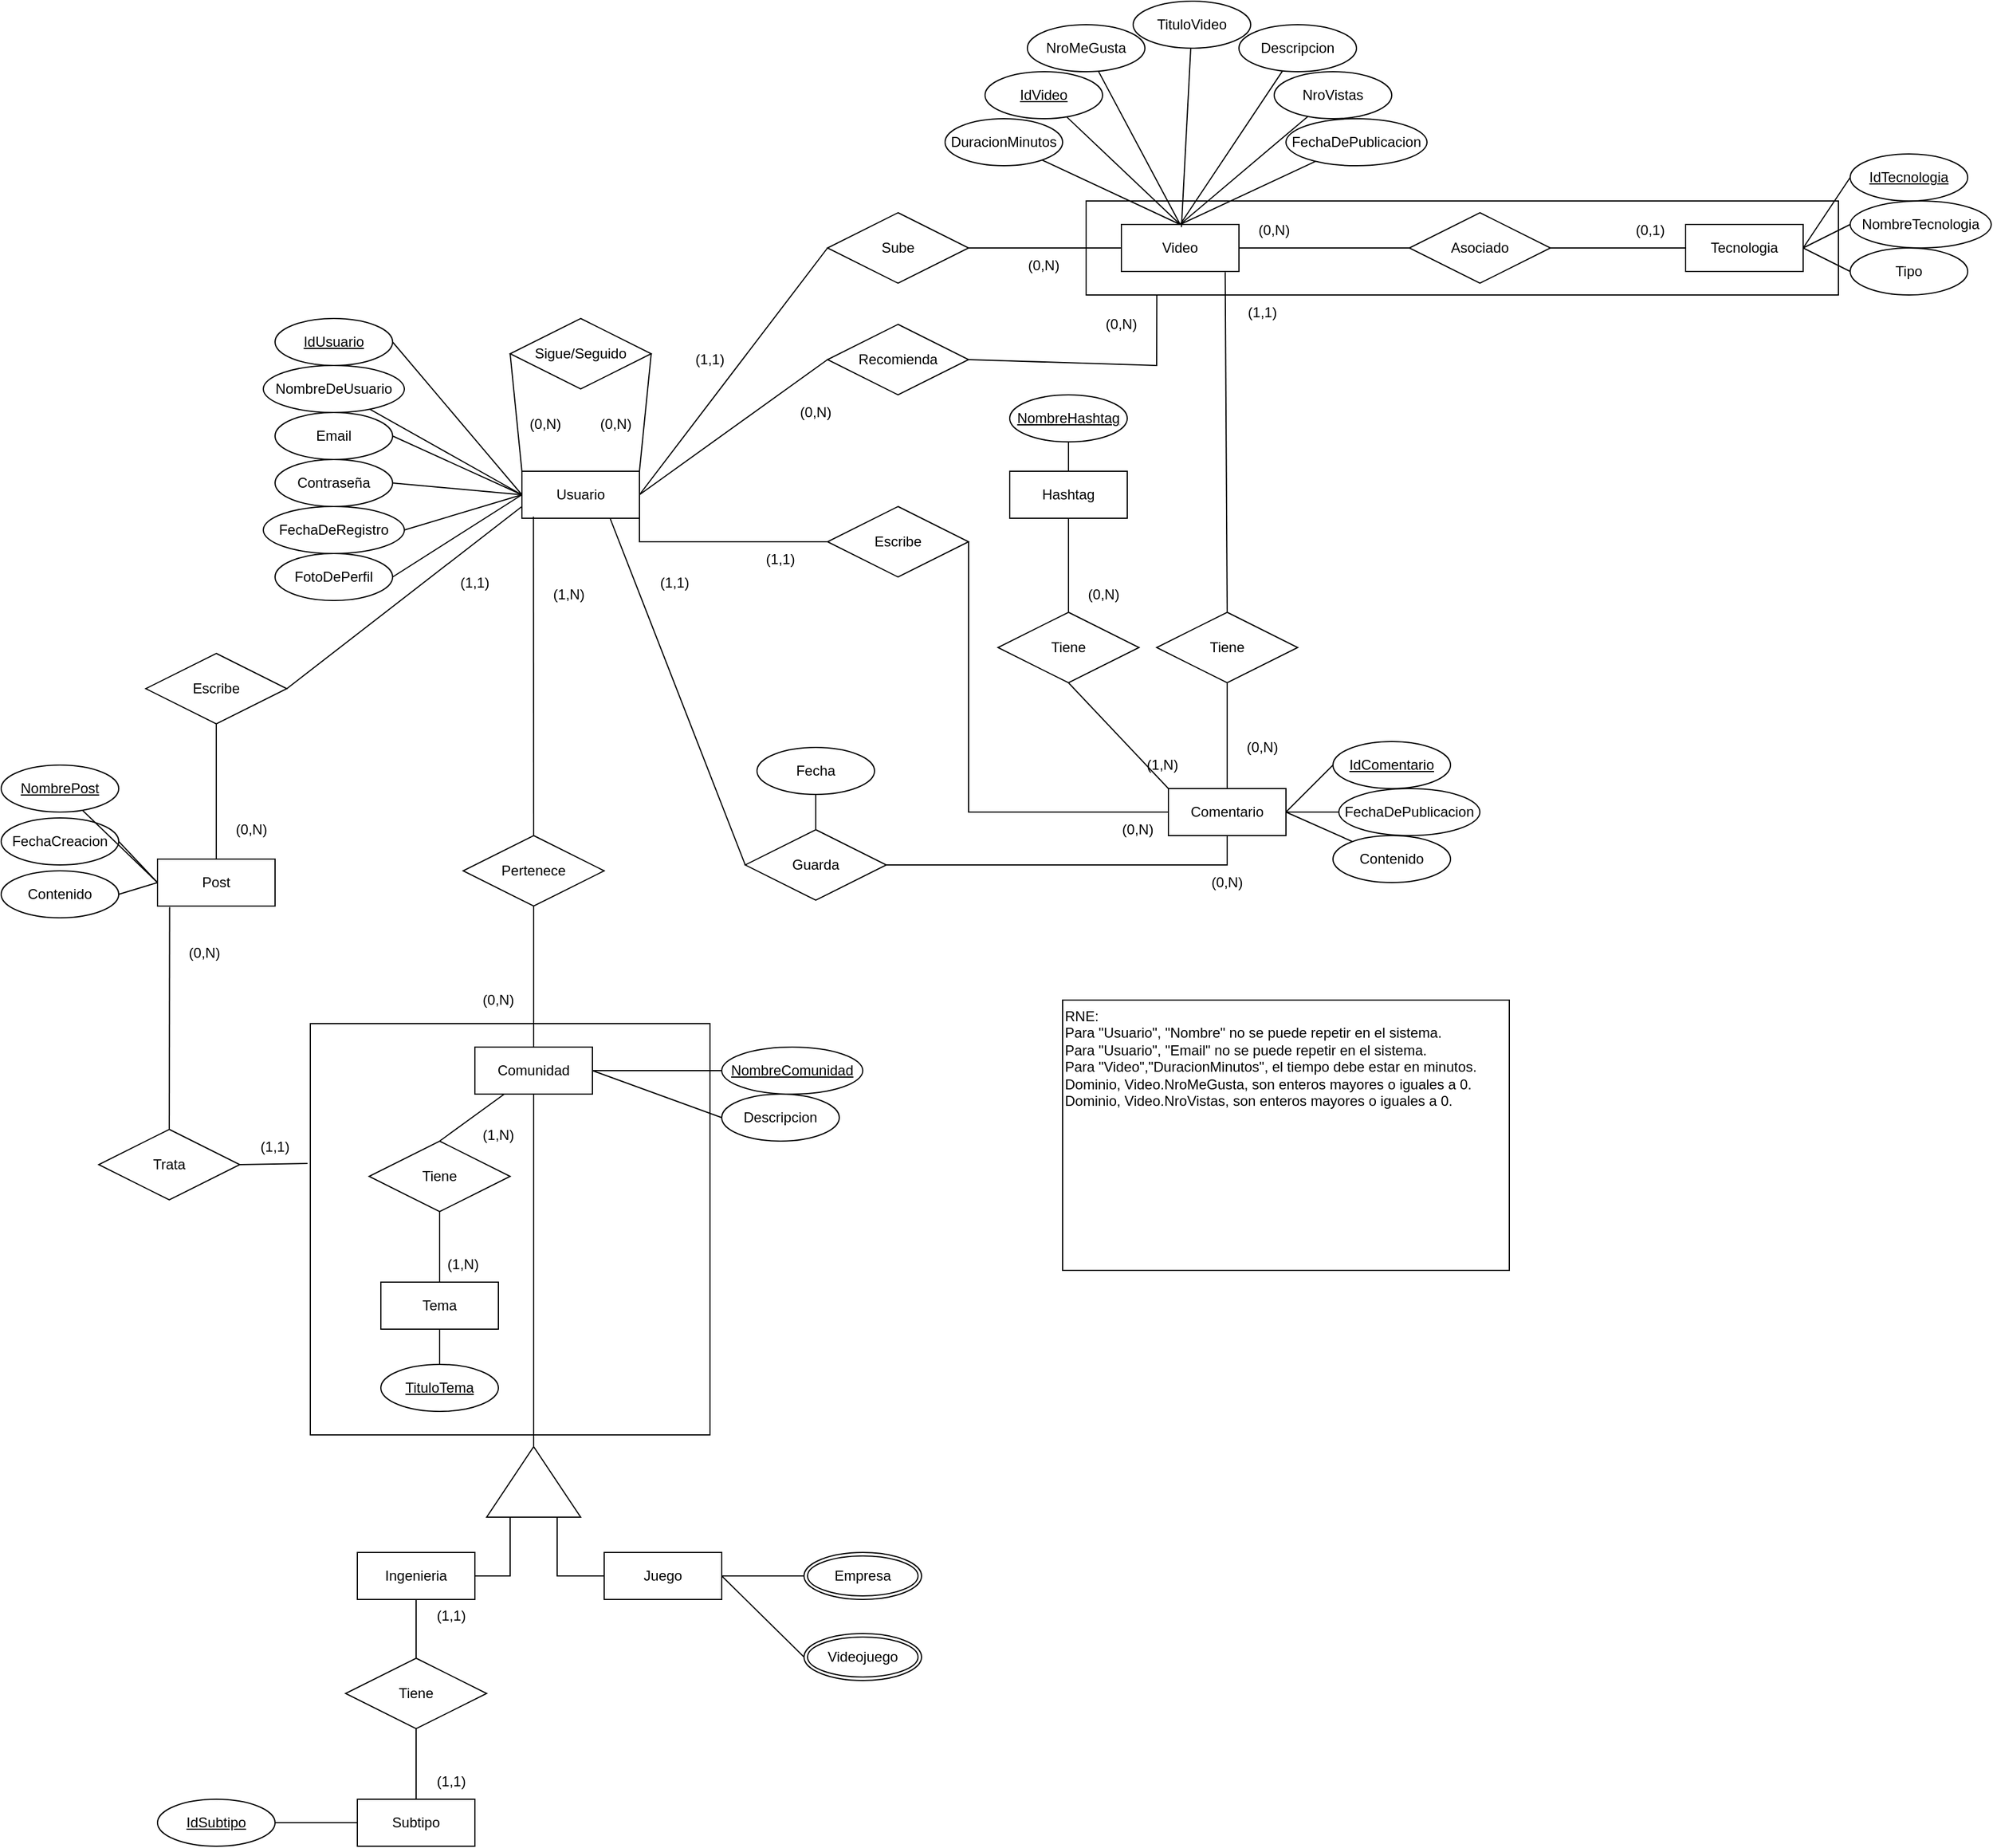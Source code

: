 <mxfile version="21.8.1" type="device">
  <diagram name="Página-1" id="p5_fycaxp5FFqTbHWcn3">
    <mxGraphModel dx="2261" dy="1959" grid="1" gridSize="10" guides="1" tooltips="1" connect="1" arrows="1" fold="1" page="1" pageScale="1" pageWidth="827" pageHeight="1169" math="0" shadow="0">
      <root>
        <mxCell id="0" />
        <mxCell id="1" parent="0" />
        <mxCell id="gorFqiDRSXCNZbVEXhV4-33" value="" style="rounded=0;whiteSpace=wrap;html=1;" parent="1" vertex="1">
          <mxGeometry x="-250" y="590" width="340" height="350" as="geometry" />
        </mxCell>
        <mxCell id="3xU1QoV2EhT_rD0yMtTH-9" value="" style="rounded=0;whiteSpace=wrap;html=1;" parent="1" vertex="1">
          <mxGeometry x="410" y="-110" width="640" height="80" as="geometry" />
        </mxCell>
        <mxCell id="x-IFsA0KZFPQdiXZyoPM-10" value="RNE:&lt;br&gt;Para &quot;Usuario&quot;, &quot;Nombre&quot; no se puede repetir en el sistema.&lt;br&gt;Para &quot;Usuario&quot;, &quot;Email&quot; no se puede repetir en el sistema.&lt;br&gt;Para &quot;Video&quot;,&quot;DuracionMinutos&quot;, el tiempo debe estar en minutos.&lt;br&gt;Dominio, Video.NroMeGusta, son enteros mayores o iguales a 0.&lt;br&gt;Dominio, Video.NroVistas, son enteros mayores o iguales a 0." style="text;html=1;strokeColor=default;fillColor=none;align=left;verticalAlign=top;whiteSpace=wrap;rounded=0;" parent="1" vertex="1">
          <mxGeometry x="390" y="570" width="380" height="230" as="geometry" />
        </mxCell>
        <mxCell id="x-IFsA0KZFPQdiXZyoPM-26" value="Sube" style="shape=rhombus;perimeter=rhombusPerimeter;whiteSpace=wrap;html=1;align=center;" parent="1" vertex="1">
          <mxGeometry x="190" y="-100" width="120" height="60" as="geometry" />
        </mxCell>
        <mxCell id="x-IFsA0KZFPQdiXZyoPM-37" value="(1,1)" style="text;html=1;strokeColor=none;fillColor=none;align=center;verticalAlign=middle;whiteSpace=wrap;rounded=0;" parent="1" vertex="1">
          <mxGeometry x="60" y="10" width="60" height="30" as="geometry" />
        </mxCell>
        <mxCell id="pTBvgsi7Kd9pau4Qi3qM-1" value="(0,N)" style="text;html=1;strokeColor=none;fillColor=none;align=center;verticalAlign=middle;whiteSpace=wrap;rounded=0;" parent="1" vertex="1">
          <mxGeometry x="344" y="-70" width="60" height="30" as="geometry" />
        </mxCell>
        <mxCell id="pTBvgsi7Kd9pau4Qi3qM-6" value="Tiene" style="shape=rhombus;perimeter=rhombusPerimeter;whiteSpace=wrap;html=1;align=center;" parent="1" vertex="1">
          <mxGeometry x="470" y="240" width="120" height="60" as="geometry" />
        </mxCell>
        <mxCell id="pTBvgsi7Kd9pau4Qi3qM-18" value="(1,1)" style="text;html=1;strokeColor=none;fillColor=none;align=center;verticalAlign=middle;whiteSpace=wrap;rounded=0;" parent="1" vertex="1">
          <mxGeometry x="530" y="-30" width="60" height="30" as="geometry" />
        </mxCell>
        <mxCell id="pTBvgsi7Kd9pau4Qi3qM-19" value="(0,N)" style="text;html=1;strokeColor=none;fillColor=none;align=center;verticalAlign=middle;whiteSpace=wrap;rounded=0;" parent="1" vertex="1">
          <mxGeometry x="530" y="340" width="60" height="30" as="geometry" />
        </mxCell>
        <mxCell id="pTBvgsi7Kd9pau4Qi3qM-33" value="Guarda" style="shape=rhombus;perimeter=rhombusPerimeter;whiteSpace=wrap;html=1;align=center;" parent="1" vertex="1">
          <mxGeometry x="120" y="425" width="120" height="60" as="geometry" />
        </mxCell>
        <mxCell id="pTBvgsi7Kd9pau4Qi3qM-41" value="(1,1)" style="text;html=1;strokeColor=none;fillColor=none;align=center;verticalAlign=middle;whiteSpace=wrap;rounded=0;" parent="1" vertex="1">
          <mxGeometry x="30" y="200" width="60" height="30" as="geometry" />
        </mxCell>
        <mxCell id="pTBvgsi7Kd9pau4Qi3qM-43" value="(0,N)" style="text;html=1;strokeColor=none;fillColor=none;align=center;verticalAlign=middle;whiteSpace=wrap;rounded=0;" parent="1" vertex="1">
          <mxGeometry x="500" y="455" width="60" height="30" as="geometry" />
        </mxCell>
        <mxCell id="pTBvgsi7Kd9pau4Qi3qM-51" value="Sigue/Seguido" style="shape=rhombus;perimeter=rhombusPerimeter;whiteSpace=wrap;html=1;align=center;" parent="1" vertex="1">
          <mxGeometry x="-80" y="-10" width="120" height="60" as="geometry" />
        </mxCell>
        <mxCell id="6Hfsp-HchkriN_jyHXR6-1" value="Comentario" style="whiteSpace=wrap;html=1;align=center;" parent="1" vertex="1">
          <mxGeometry x="480" y="390" width="100" height="40" as="geometry" />
        </mxCell>
        <mxCell id="6Hfsp-HchkriN_jyHXR6-8" value="" style="endArrow=none;html=1;rounded=0;exitX=1;exitY=0.5;exitDx=0;exitDy=0;" parent="1" source="6Hfsp-HchkriN_jyHXR6-1" target="6Hfsp-HchkriN_jyHXR6-9" edge="1">
          <mxGeometry relative="1" as="geometry">
            <mxPoint x="1190" y="160" as="sourcePoint" />
            <mxPoint x="1310" y="290" as="targetPoint" />
          </mxGeometry>
        </mxCell>
        <mxCell id="6Hfsp-HchkriN_jyHXR6-9" value="Contenido" style="ellipse;whiteSpace=wrap;html=1;align=center;" parent="1" vertex="1">
          <mxGeometry x="620" y="430" width="100" height="40" as="geometry" />
        </mxCell>
        <mxCell id="6Hfsp-HchkriN_jyHXR6-10" value="" style="endArrow=none;html=1;rounded=0;exitX=1;exitY=0.5;exitDx=0;exitDy=0;entryX=0;entryY=0.5;entryDx=0;entryDy=0;" parent="1" source="6Hfsp-HchkriN_jyHXR6-1" target="6Hfsp-HchkriN_jyHXR6-12" edge="1">
          <mxGeometry relative="1" as="geometry">
            <mxPoint x="1150" y="290" as="sourcePoint" />
            <mxPoint x="1294.986" y="87.317" as="targetPoint" />
          </mxGeometry>
        </mxCell>
        <mxCell id="6Hfsp-HchkriN_jyHXR6-12" value="IdComentario" style="ellipse;whiteSpace=wrap;html=1;align=center;fontStyle=4;" parent="1" vertex="1">
          <mxGeometry x="620" y="350" width="100" height="40" as="geometry" />
        </mxCell>
        <mxCell id="6Hfsp-HchkriN_jyHXR6-15" value="" style="endArrow=none;html=1;rounded=0;exitX=0.5;exitY=1;exitDx=0;exitDy=0;entryX=0.5;entryY=0;entryDx=0;entryDy=0;" parent="1" source="pTBvgsi7Kd9pau4Qi3qM-6" target="6Hfsp-HchkriN_jyHXR6-1" edge="1">
          <mxGeometry relative="1" as="geometry">
            <mxPoint x="910" y="290" as="sourcePoint" />
            <mxPoint x="480" y="320" as="targetPoint" />
          </mxGeometry>
        </mxCell>
        <mxCell id="6Hfsp-HchkriN_jyHXR6-16" value="Usuario" style="whiteSpace=wrap;html=1;align=center;" parent="1" vertex="1">
          <mxGeometry x="-70" y="120" width="100" height="40" as="geometry" />
        </mxCell>
        <mxCell id="6Hfsp-HchkriN_jyHXR6-20" value="" style="endArrow=none;html=1;rounded=0;exitX=0;exitY=0.5;exitDx=0;exitDy=0;entryX=1;entryY=0.5;entryDx=0;entryDy=0;" parent="1" source="6Hfsp-HchkriN_jyHXR6-16" target="6Hfsp-HchkriN_jyHXR6-21" edge="1">
          <mxGeometry relative="1" as="geometry">
            <mxPoint x="130" y="360" as="sourcePoint" />
            <mxPoint x="290" y="360" as="targetPoint" />
          </mxGeometry>
        </mxCell>
        <mxCell id="6Hfsp-HchkriN_jyHXR6-21" value="FotoDePerfil" style="ellipse;whiteSpace=wrap;html=1;align=center;" parent="1" vertex="1">
          <mxGeometry x="-280" y="190" width="100" height="40" as="geometry" />
        </mxCell>
        <mxCell id="6Hfsp-HchkriN_jyHXR6-22" value="" style="endArrow=none;html=1;rounded=0;exitX=0;exitY=0.5;exitDx=0;exitDy=0;entryX=1;entryY=0.5;entryDx=0;entryDy=0;" parent="1" source="6Hfsp-HchkriN_jyHXR6-16" target="6Hfsp-HchkriN_jyHXR6-23" edge="1">
          <mxGeometry relative="1" as="geometry">
            <mxPoint x="130" y="360" as="sourcePoint" />
            <mxPoint x="290" y="360" as="targetPoint" />
          </mxGeometry>
        </mxCell>
        <mxCell id="6Hfsp-HchkriN_jyHXR6-23" value="FechaDeRegistro" style="ellipse;whiteSpace=wrap;html=1;align=center;" parent="1" vertex="1">
          <mxGeometry x="-290" y="150" width="120" height="40" as="geometry" />
        </mxCell>
        <mxCell id="6Hfsp-HchkriN_jyHXR6-24" value="" style="endArrow=none;html=1;rounded=0;exitX=0;exitY=0.5;exitDx=0;exitDy=0;entryX=1;entryY=0.5;entryDx=0;entryDy=0;" parent="1" source="6Hfsp-HchkriN_jyHXR6-16" target="6Hfsp-HchkriN_jyHXR6-25" edge="1">
          <mxGeometry relative="1" as="geometry">
            <mxPoint x="130" y="360" as="sourcePoint" />
            <mxPoint x="290" y="360" as="targetPoint" />
          </mxGeometry>
        </mxCell>
        <mxCell id="6Hfsp-HchkriN_jyHXR6-25" value="Contraseña" style="ellipse;whiteSpace=wrap;html=1;align=center;" parent="1" vertex="1">
          <mxGeometry x="-280" y="110" width="100" height="40" as="geometry" />
        </mxCell>
        <mxCell id="6Hfsp-HchkriN_jyHXR6-28" value="" style="endArrow=none;html=1;rounded=0;exitX=0;exitY=0.5;exitDx=0;exitDy=0;entryX=1;entryY=0.5;entryDx=0;entryDy=0;" parent="1" source="6Hfsp-HchkriN_jyHXR6-16" target="6Hfsp-HchkriN_jyHXR6-29" edge="1">
          <mxGeometry relative="1" as="geometry">
            <mxPoint x="130" y="360" as="sourcePoint" />
            <mxPoint x="290" y="360" as="targetPoint" />
          </mxGeometry>
        </mxCell>
        <mxCell id="6Hfsp-HchkriN_jyHXR6-29" value="Email" style="ellipse;whiteSpace=wrap;html=1;align=center;" parent="1" vertex="1">
          <mxGeometry x="-280" y="70" width="100" height="40" as="geometry" />
        </mxCell>
        <mxCell id="6Hfsp-HchkriN_jyHXR6-30" value="" style="endArrow=none;html=1;rounded=0;exitX=0;exitY=0.5;exitDx=0;exitDy=0;" parent="1" source="6Hfsp-HchkriN_jyHXR6-16" target="6Hfsp-HchkriN_jyHXR6-31" edge="1">
          <mxGeometry relative="1" as="geometry">
            <mxPoint x="-70" y="140" as="sourcePoint" />
            <mxPoint x="290" y="360" as="targetPoint" />
          </mxGeometry>
        </mxCell>
        <mxCell id="6Hfsp-HchkriN_jyHXR6-31" value="NombreDeUsuario" style="ellipse;whiteSpace=wrap;html=1;align=center;" parent="1" vertex="1">
          <mxGeometry x="-290" y="30" width="120" height="40" as="geometry" />
        </mxCell>
        <mxCell id="6Hfsp-HchkriN_jyHXR6-32" value="" style="endArrow=none;html=1;rounded=0;exitX=0;exitY=0.5;exitDx=0;exitDy=0;entryX=1;entryY=0.5;entryDx=0;entryDy=0;" parent="1" source="6Hfsp-HchkriN_jyHXR6-16" target="6Hfsp-HchkriN_jyHXR6-33" edge="1">
          <mxGeometry relative="1" as="geometry">
            <mxPoint x="130" y="360" as="sourcePoint" />
            <mxPoint x="290" y="360" as="targetPoint" />
          </mxGeometry>
        </mxCell>
        <mxCell id="6Hfsp-HchkriN_jyHXR6-33" value="IdUsuario" style="ellipse;whiteSpace=wrap;html=1;align=center;fontStyle=4;" parent="1" vertex="1">
          <mxGeometry x="-280" y="-10" width="100" height="40" as="geometry" />
        </mxCell>
        <mxCell id="6Hfsp-HchkriN_jyHXR6-36" value="Video" style="whiteSpace=wrap;html=1;align=center;" parent="1" vertex="1">
          <mxGeometry x="440" y="-90" width="100" height="40" as="geometry" />
        </mxCell>
        <mxCell id="6Hfsp-HchkriN_jyHXR6-37" value="" style="endArrow=none;html=1;rounded=0;exitX=0.5;exitY=0;exitDx=0;exitDy=0;" parent="1" source="6Hfsp-HchkriN_jyHXR6-36" target="6Hfsp-HchkriN_jyHXR6-38" edge="1">
          <mxGeometry relative="1" as="geometry">
            <mxPoint x="590" y="30" as="sourcePoint" />
            <mxPoint x="750" y="30" as="targetPoint" />
          </mxGeometry>
        </mxCell>
        <mxCell id="6Hfsp-HchkriN_jyHXR6-38" value="IdVideo" style="ellipse;whiteSpace=wrap;html=1;align=center;fontStyle=4;" parent="1" vertex="1">
          <mxGeometry x="324" y="-220" width="100" height="40" as="geometry" />
        </mxCell>
        <mxCell id="6Hfsp-HchkriN_jyHXR6-41" value="" style="endArrow=none;html=1;rounded=0;exitX=0.5;exitY=0;exitDx=0;exitDy=0;" parent="1" source="6Hfsp-HchkriN_jyHXR6-36" target="6Hfsp-HchkriN_jyHXR6-42" edge="1">
          <mxGeometry relative="1" as="geometry">
            <mxPoint x="590" y="30" as="sourcePoint" />
            <mxPoint x="750" y="30" as="targetPoint" />
          </mxGeometry>
        </mxCell>
        <mxCell id="6Hfsp-HchkriN_jyHXR6-42" value="NroMeGusta" style="ellipse;whiteSpace=wrap;html=1;align=center;" parent="1" vertex="1">
          <mxGeometry x="360" y="-260" width="100" height="40" as="geometry" />
        </mxCell>
        <mxCell id="6Hfsp-HchkriN_jyHXR6-43" value="" style="endArrow=none;html=1;rounded=0;exitX=0.5;exitY=0;exitDx=0;exitDy=0;" parent="1" source="6Hfsp-HchkriN_jyHXR6-36" target="6Hfsp-HchkriN_jyHXR6-44" edge="1">
          <mxGeometry relative="1" as="geometry">
            <mxPoint x="590" y="30" as="sourcePoint" />
            <mxPoint x="750" y="30" as="targetPoint" />
          </mxGeometry>
        </mxCell>
        <mxCell id="6Hfsp-HchkriN_jyHXR6-44" value="NroVistas" style="ellipse;whiteSpace=wrap;html=1;align=center;" parent="1" vertex="1">
          <mxGeometry x="570" y="-220" width="100" height="40" as="geometry" />
        </mxCell>
        <mxCell id="6Hfsp-HchkriN_jyHXR6-47" value="" style="endArrow=none;html=1;rounded=0;exitX=0.5;exitY=0;exitDx=0;exitDy=0;" parent="1" source="6Hfsp-HchkriN_jyHXR6-36" target="6Hfsp-HchkriN_jyHXR6-48" edge="1">
          <mxGeometry relative="1" as="geometry">
            <mxPoint x="590" y="30" as="sourcePoint" />
            <mxPoint x="750" y="30" as="targetPoint" />
          </mxGeometry>
        </mxCell>
        <mxCell id="6Hfsp-HchkriN_jyHXR6-48" value="DuracionMinutos" style="ellipse;whiteSpace=wrap;html=1;align=center;" parent="1" vertex="1">
          <mxGeometry x="290" y="-180" width="100" height="40" as="geometry" />
        </mxCell>
        <mxCell id="6Hfsp-HchkriN_jyHXR6-49" value="" style="endArrow=none;html=1;rounded=0;exitX=0.5;exitY=0;exitDx=0;exitDy=0;" parent="1" source="6Hfsp-HchkriN_jyHXR6-36" target="6Hfsp-HchkriN_jyHXR6-50" edge="1">
          <mxGeometry relative="1" as="geometry">
            <mxPoint x="590" y="30" as="sourcePoint" />
            <mxPoint x="750" y="30" as="targetPoint" />
          </mxGeometry>
        </mxCell>
        <mxCell id="6Hfsp-HchkriN_jyHXR6-50" value="FechaDePublicacion" style="ellipse;whiteSpace=wrap;html=1;align=center;" parent="1" vertex="1">
          <mxGeometry x="580" y="-180" width="120" height="40" as="geometry" />
        </mxCell>
        <mxCell id="6Hfsp-HchkriN_jyHXR6-51" value="" style="endArrow=none;html=1;rounded=0;exitX=0.5;exitY=0;exitDx=0;exitDy=0;" parent="1" source="6Hfsp-HchkriN_jyHXR6-36" target="6Hfsp-HchkriN_jyHXR6-52" edge="1">
          <mxGeometry relative="1" as="geometry">
            <mxPoint x="590" y="30" as="sourcePoint" />
            <mxPoint x="750" y="30" as="targetPoint" />
          </mxGeometry>
        </mxCell>
        <mxCell id="6Hfsp-HchkriN_jyHXR6-52" value="Descripcion" style="ellipse;whiteSpace=wrap;html=1;align=center;" parent="1" vertex="1">
          <mxGeometry x="540" y="-260" width="100" height="40" as="geometry" />
        </mxCell>
        <mxCell id="6Hfsp-HchkriN_jyHXR6-53" value="" style="endArrow=none;html=1;rounded=0;exitX=0.511;exitY=0.057;exitDx=0;exitDy=0;exitPerimeter=0;" parent="1" source="6Hfsp-HchkriN_jyHXR6-36" target="6Hfsp-HchkriN_jyHXR6-54" edge="1">
          <mxGeometry relative="1" as="geometry">
            <mxPoint x="590" y="30" as="sourcePoint" />
            <mxPoint x="750" y="30" as="targetPoint" />
          </mxGeometry>
        </mxCell>
        <mxCell id="6Hfsp-HchkriN_jyHXR6-54" value="TituloVideo" style="ellipse;whiteSpace=wrap;html=1;align=center;" parent="1" vertex="1">
          <mxGeometry x="450" y="-280" width="100" height="40" as="geometry" />
        </mxCell>
        <mxCell id="6Hfsp-HchkriN_jyHXR6-58" value="" style="endArrow=none;html=1;rounded=0;entryX=0;entryY=0.5;entryDx=0;entryDy=0;" parent="1" source="x-IFsA0KZFPQdiXZyoPM-26" target="6Hfsp-HchkriN_jyHXR6-36" edge="1">
          <mxGeometry relative="1" as="geometry">
            <mxPoint x="440" y="-10" as="sourcePoint" />
            <mxPoint x="600" y="-10" as="targetPoint" />
          </mxGeometry>
        </mxCell>
        <mxCell id="6Hfsp-HchkriN_jyHXR6-59" value="" style="endArrow=none;html=1;rounded=0;entryX=1;entryY=0.5;entryDx=0;entryDy=0;exitX=0;exitY=0.5;exitDx=0;exitDy=0;" parent="1" source="x-IFsA0KZFPQdiXZyoPM-26" target="6Hfsp-HchkriN_jyHXR6-16" edge="1">
          <mxGeometry relative="1" as="geometry">
            <mxPoint x="480" y="190" as="sourcePoint" />
            <mxPoint x="640" y="190" as="targetPoint" />
          </mxGeometry>
        </mxCell>
        <mxCell id="6Hfsp-HchkriN_jyHXR6-61" value="" style="endArrow=none;html=1;rounded=0;exitX=0.5;exitY=0;exitDx=0;exitDy=0;entryX=0.883;entryY=1.017;entryDx=0;entryDy=0;entryPerimeter=0;" parent="1" source="pTBvgsi7Kd9pau4Qi3qM-6" target="6Hfsp-HchkriN_jyHXR6-36" edge="1">
          <mxGeometry relative="1" as="geometry">
            <mxPoint x="700" y="160" as="sourcePoint" />
            <mxPoint x="560" y="50" as="targetPoint" />
          </mxGeometry>
        </mxCell>
        <mxCell id="6Hfsp-HchkriN_jyHXR6-63" value="" style="endArrow=none;html=1;rounded=0;exitX=0.75;exitY=1;exitDx=0;exitDy=0;entryX=0;entryY=0.5;entryDx=0;entryDy=0;" parent="1" source="6Hfsp-HchkriN_jyHXR6-16" target="pTBvgsi7Kd9pau4Qi3qM-33" edge="1">
          <mxGeometry relative="1" as="geometry">
            <mxPoint x="400" y="320" as="sourcePoint" />
            <mxPoint x="560" y="320" as="targetPoint" />
            <Array as="points" />
          </mxGeometry>
        </mxCell>
        <mxCell id="6Hfsp-HchkriN_jyHXR6-64" value="" style="endArrow=none;html=1;rounded=0;exitX=1;exitY=0.5;exitDx=0;exitDy=0;entryX=1;entryY=0;entryDx=0;entryDy=0;" parent="1" source="pTBvgsi7Kd9pau4Qi3qM-51" target="6Hfsp-HchkriN_jyHXR6-16" edge="1">
          <mxGeometry relative="1" as="geometry">
            <mxPoint x="190" y="240" as="sourcePoint" />
            <mxPoint x="350" y="240" as="targetPoint" />
          </mxGeometry>
        </mxCell>
        <mxCell id="6Hfsp-HchkriN_jyHXR6-65" value="" style="endArrow=none;html=1;rounded=0;exitX=0;exitY=0;exitDx=0;exitDy=0;entryX=0;entryY=0.5;entryDx=0;entryDy=0;" parent="1" source="6Hfsp-HchkriN_jyHXR6-16" target="pTBvgsi7Kd9pau4Qi3qM-51" edge="1">
          <mxGeometry relative="1" as="geometry">
            <mxPoint x="190" y="240" as="sourcePoint" />
            <mxPoint x="350" y="240" as="targetPoint" />
          </mxGeometry>
        </mxCell>
        <mxCell id="6Hfsp-HchkriN_jyHXR6-66" value="(0,N)" style="text;html=1;strokeColor=none;fillColor=none;align=center;verticalAlign=middle;whiteSpace=wrap;rounded=0;" parent="1" vertex="1">
          <mxGeometry x="-20" y="65" width="60" height="30" as="geometry" />
        </mxCell>
        <mxCell id="6Hfsp-HchkriN_jyHXR6-67" value="(0,N)" style="text;html=1;strokeColor=none;fillColor=none;align=center;verticalAlign=middle;whiteSpace=wrap;rounded=0;" parent="1" vertex="1">
          <mxGeometry x="-80" y="65" width="60" height="30" as="geometry" />
        </mxCell>
        <mxCell id="6Hfsp-HchkriN_jyHXR6-79" value="Escribe" style="shape=rhombus;perimeter=rhombusPerimeter;whiteSpace=wrap;html=1;align=center;" parent="1" vertex="1">
          <mxGeometry x="190" y="150" width="120" height="60" as="geometry" />
        </mxCell>
        <mxCell id="6Hfsp-HchkriN_jyHXR6-80" value="" style="endArrow=none;html=1;rounded=0;exitX=1;exitY=0.5;exitDx=0;exitDy=0;entryX=0;entryY=0.5;entryDx=0;entryDy=0;" parent="1" source="6Hfsp-HchkriN_jyHXR6-79" target="6Hfsp-HchkriN_jyHXR6-1" edge="1">
          <mxGeometry relative="1" as="geometry">
            <mxPoint x="520" y="340" as="sourcePoint" />
            <mxPoint x="680" y="340" as="targetPoint" />
            <Array as="points">
              <mxPoint x="310" y="410" />
            </Array>
          </mxGeometry>
        </mxCell>
        <mxCell id="6Hfsp-HchkriN_jyHXR6-81" value="" style="endArrow=none;html=1;rounded=0;exitX=1;exitY=1;exitDx=0;exitDy=0;entryX=0;entryY=0.5;entryDx=0;entryDy=0;" parent="1" source="6Hfsp-HchkriN_jyHXR6-16" target="6Hfsp-HchkriN_jyHXR6-79" edge="1">
          <mxGeometry relative="1" as="geometry">
            <mxPoint x="520" y="340" as="sourcePoint" />
            <mxPoint x="680" y="340" as="targetPoint" />
            <Array as="points">
              <mxPoint x="30" y="180" />
            </Array>
          </mxGeometry>
        </mxCell>
        <mxCell id="6Hfsp-HchkriN_jyHXR6-82" value="(0,N)" style="text;html=1;strokeColor=none;fillColor=none;align=center;verticalAlign=middle;whiteSpace=wrap;rounded=0;" parent="1" vertex="1">
          <mxGeometry x="424" y="410" width="60" height="30" as="geometry" />
        </mxCell>
        <mxCell id="6Hfsp-HchkriN_jyHXR6-83" value="(1,1)" style="text;html=1;strokeColor=none;fillColor=none;align=center;verticalAlign=middle;whiteSpace=wrap;rounded=0;" parent="1" vertex="1">
          <mxGeometry x="120" y="180" width="60" height="30" as="geometry" />
        </mxCell>
        <mxCell id="6Hfsp-HchkriN_jyHXR6-87" value="Tecnologia" style="whiteSpace=wrap;html=1;align=center;" parent="1" vertex="1">
          <mxGeometry x="920" y="-90" width="100" height="40" as="geometry" />
        </mxCell>
        <mxCell id="6Hfsp-HchkriN_jyHXR6-88" value="Asociado" style="shape=rhombus;perimeter=rhombusPerimeter;whiteSpace=wrap;html=1;align=center;" parent="1" vertex="1">
          <mxGeometry x="685" y="-100" width="120" height="60" as="geometry" />
        </mxCell>
        <mxCell id="6Hfsp-HchkriN_jyHXR6-89" value="" style="endArrow=none;html=1;rounded=0;exitX=1;exitY=0.5;exitDx=0;exitDy=0;entryX=0;entryY=0.5;entryDx=0;entryDy=0;" parent="1" source="6Hfsp-HchkriN_jyHXR6-36" target="6Hfsp-HchkriN_jyHXR6-88" edge="1">
          <mxGeometry relative="1" as="geometry">
            <mxPoint x="720" y="-130" as="sourcePoint" />
            <mxPoint x="770" y="-190" as="targetPoint" />
          </mxGeometry>
        </mxCell>
        <mxCell id="6Hfsp-HchkriN_jyHXR6-90" value="" style="endArrow=none;html=1;rounded=0;exitX=1;exitY=0.5;exitDx=0;exitDy=0;entryX=0;entryY=0.5;entryDx=0;entryDy=0;" parent="1" source="6Hfsp-HchkriN_jyHXR6-88" target="6Hfsp-HchkriN_jyHXR6-87" edge="1">
          <mxGeometry relative="1" as="geometry">
            <mxPoint x="720" y="-130" as="sourcePoint" />
            <mxPoint x="880" y="-130" as="targetPoint" />
          </mxGeometry>
        </mxCell>
        <mxCell id="6Hfsp-HchkriN_jyHXR6-91" value="Tipo" style="ellipse;whiteSpace=wrap;html=1;align=center;" parent="1" vertex="1">
          <mxGeometry x="1060" y="-70" width="100" height="40" as="geometry" />
        </mxCell>
        <mxCell id="6Hfsp-HchkriN_jyHXR6-92" value="NombreTecnologia" style="ellipse;whiteSpace=wrap;html=1;align=center;" parent="1" vertex="1">
          <mxGeometry x="1060" y="-110" width="120" height="40" as="geometry" />
        </mxCell>
        <mxCell id="6Hfsp-HchkriN_jyHXR6-93" value="&lt;u&gt;IdTecnologia&lt;/u&gt;" style="ellipse;whiteSpace=wrap;html=1;align=center;" parent="1" vertex="1">
          <mxGeometry x="1060" y="-150" width="100" height="40" as="geometry" />
        </mxCell>
        <mxCell id="6Hfsp-HchkriN_jyHXR6-94" value="" style="endArrow=none;html=1;rounded=0;entryX=0;entryY=0.5;entryDx=0;entryDy=0;exitX=1;exitY=0.5;exitDx=0;exitDy=0;" parent="1" source="6Hfsp-HchkriN_jyHXR6-87" target="6Hfsp-HchkriN_jyHXR6-93" edge="1">
          <mxGeometry relative="1" as="geometry">
            <mxPoint x="720" y="-130" as="sourcePoint" />
            <mxPoint x="880" y="-130" as="targetPoint" />
          </mxGeometry>
        </mxCell>
        <mxCell id="6Hfsp-HchkriN_jyHXR6-95" value="" style="endArrow=none;html=1;rounded=0;entryX=0;entryY=0.5;entryDx=0;entryDy=0;exitX=1;exitY=0.5;exitDx=0;exitDy=0;" parent="1" source="6Hfsp-HchkriN_jyHXR6-87" target="6Hfsp-HchkriN_jyHXR6-92" edge="1">
          <mxGeometry relative="1" as="geometry">
            <mxPoint x="1050" y="-200" as="sourcePoint" />
            <mxPoint x="880" y="-130" as="targetPoint" />
          </mxGeometry>
        </mxCell>
        <mxCell id="6Hfsp-HchkriN_jyHXR6-96" value="" style="endArrow=none;html=1;rounded=0;entryX=0;entryY=0.5;entryDx=0;entryDy=0;exitX=1;exitY=0.5;exitDx=0;exitDy=0;" parent="1" source="6Hfsp-HchkriN_jyHXR6-87" target="6Hfsp-HchkriN_jyHXR6-91" edge="1">
          <mxGeometry relative="1" as="geometry">
            <mxPoint x="720" y="-130" as="sourcePoint" />
            <mxPoint x="880" y="-130" as="targetPoint" />
          </mxGeometry>
        </mxCell>
        <mxCell id="6Hfsp-HchkriN_jyHXR6-106" value="" style="endArrow=none;html=1;rounded=0;exitX=1;exitY=0.5;exitDx=0;exitDy=0;entryX=0;entryY=0.5;entryDx=0;entryDy=0;" parent="1" source="6Hfsp-HchkriN_jyHXR6-1" target="6Hfsp-HchkriN_jyHXR6-7" edge="1">
          <mxGeometry relative="1" as="geometry">
            <mxPoint x="580" y="340" as="sourcePoint" />
            <mxPoint x="1280" y="220" as="targetPoint" />
          </mxGeometry>
        </mxCell>
        <mxCell id="6Hfsp-HchkriN_jyHXR6-7" value="FechaDePublicacion" style="ellipse;whiteSpace=wrap;html=1;align=center;" parent="1" vertex="1">
          <mxGeometry x="625" y="390" width="120" height="40" as="geometry" />
        </mxCell>
        <mxCell id="6Hfsp-HchkriN_jyHXR6-107" value="" style="endArrow=none;html=1;rounded=0;exitX=0;exitY=0;exitDx=0;exitDy=0;entryX=0.5;entryY=1;entryDx=0;entryDy=0;" parent="1" source="6Hfsp-HchkriN_jyHXR6-1" target="hkhu-ZboijIpGrUMMUxa-16" edge="1">
          <mxGeometry relative="1" as="geometry">
            <mxPoint x="590" y="400" as="sourcePoint" />
            <mxPoint x="395" y="350" as="targetPoint" />
          </mxGeometry>
        </mxCell>
        <mxCell id="6Hfsp-HchkriN_jyHXR6-108" value="" style="endArrow=none;html=1;rounded=0;exitX=0.5;exitY=0;exitDx=0;exitDy=0;entryX=0.5;entryY=1;entryDx=0;entryDy=0;" parent="1" source="hkhu-ZboijIpGrUMMUxa-16" target="hkhu-ZboijIpGrUMMUxa-17" edge="1">
          <mxGeometry relative="1" as="geometry">
            <mxPoint x="370" y="240" as="sourcePoint" />
            <mxPoint x="360" y="190" as="targetPoint" />
          </mxGeometry>
        </mxCell>
        <mxCell id="6Hfsp-HchkriN_jyHXR6-119" value="(0,N)" style="text;html=1;strokeColor=none;fillColor=none;align=center;verticalAlign=middle;whiteSpace=wrap;rounded=0;" parent="1" vertex="1">
          <mxGeometry x="540" y="-100" width="60" height="30" as="geometry" />
        </mxCell>
        <mxCell id="6Hfsp-HchkriN_jyHXR6-120" value="(0,1)" style="text;html=1;strokeColor=none;fillColor=none;align=center;verticalAlign=middle;whiteSpace=wrap;rounded=0;" parent="1" vertex="1">
          <mxGeometry x="860" y="-100" width="60" height="30" as="geometry" />
        </mxCell>
        <mxCell id="6Hfsp-HchkriN_jyHXR6-125" value="(0,N)" style="text;html=1;strokeColor=none;fillColor=none;align=center;verticalAlign=middle;whiteSpace=wrap;rounded=0;" parent="1" vertex="1">
          <mxGeometry x="395" y="210" width="60" height="30" as="geometry" />
        </mxCell>
        <mxCell id="6Hfsp-HchkriN_jyHXR6-126" value="(1,N)" style="text;html=1;strokeColor=none;fillColor=none;align=center;verticalAlign=middle;whiteSpace=wrap;rounded=0;" parent="1" vertex="1">
          <mxGeometry x="445" y="355" width="60" height="30" as="geometry" />
        </mxCell>
        <mxCell id="6Hfsp-HchkriN_jyHXR6-129" value="Comunidad" style="whiteSpace=wrap;html=1;align=center;" parent="1" vertex="1">
          <mxGeometry x="-110" y="610" width="100" height="40" as="geometry" />
        </mxCell>
        <mxCell id="6Hfsp-HchkriN_jyHXR6-130" value="Pertenece" style="shape=rhombus;perimeter=rhombusPerimeter;whiteSpace=wrap;html=1;align=center;" parent="1" vertex="1">
          <mxGeometry x="-120" y="430" width="120" height="60" as="geometry" />
        </mxCell>
        <mxCell id="6Hfsp-HchkriN_jyHXR6-131" value="" style="endArrow=none;html=1;rounded=0;exitX=0.5;exitY=0;exitDx=0;exitDy=0;entryX=0.098;entryY=0.965;entryDx=0;entryDy=0;entryPerimeter=0;" parent="1" source="6Hfsp-HchkriN_jyHXR6-130" target="6Hfsp-HchkriN_jyHXR6-16" edge="1">
          <mxGeometry relative="1" as="geometry">
            <mxPoint x="-240" y="310" as="sourcePoint" />
            <mxPoint x="-60" y="320" as="targetPoint" />
            <Array as="points" />
          </mxGeometry>
        </mxCell>
        <mxCell id="6Hfsp-HchkriN_jyHXR6-132" value="" style="endArrow=none;html=1;rounded=0;entryX=0.5;entryY=1;entryDx=0;entryDy=0;exitX=0.5;exitY=0;exitDx=0;exitDy=0;" parent="1" source="6Hfsp-HchkriN_jyHXR6-129" target="6Hfsp-HchkriN_jyHXR6-130" edge="1">
          <mxGeometry relative="1" as="geometry">
            <mxPoint x="-320" y="600" as="sourcePoint" />
            <mxPoint x="-160" y="600" as="targetPoint" />
          </mxGeometry>
        </mxCell>
        <mxCell id="6Hfsp-HchkriN_jyHXR6-134" value="NombreComunidad" style="ellipse;whiteSpace=wrap;html=1;align=center;fontStyle=4;" parent="1" vertex="1">
          <mxGeometry x="100" y="610" width="120" height="40" as="geometry" />
        </mxCell>
        <mxCell id="6Hfsp-HchkriN_jyHXR6-135" value="Descripcion" style="ellipse;whiteSpace=wrap;html=1;align=center;" parent="1" vertex="1">
          <mxGeometry x="100" y="650" width="100" height="40" as="geometry" />
        </mxCell>
        <mxCell id="6Hfsp-HchkriN_jyHXR6-138" value="" style="endArrow=none;html=1;rounded=0;exitX=1;exitY=0.5;exitDx=0;exitDy=0;entryX=0;entryY=0.5;entryDx=0;entryDy=0;" parent="1" source="6Hfsp-HchkriN_jyHXR6-129" target="6Hfsp-HchkriN_jyHXR6-134" edge="1">
          <mxGeometry relative="1" as="geometry">
            <mxPoint x="50" y="510" as="sourcePoint" />
            <mxPoint x="50" y="630" as="targetPoint" />
          </mxGeometry>
        </mxCell>
        <mxCell id="6Hfsp-HchkriN_jyHXR6-140" value="" style="endArrow=none;html=1;rounded=0;exitX=1;exitY=0.5;exitDx=0;exitDy=0;entryX=0;entryY=0.5;entryDx=0;entryDy=0;" parent="1" source="6Hfsp-HchkriN_jyHXR6-129" target="6Hfsp-HchkriN_jyHXR6-135" edge="1">
          <mxGeometry relative="1" as="geometry">
            <mxPoint x="50" y="510" as="sourcePoint" />
            <mxPoint x="60" y="670" as="targetPoint" />
          </mxGeometry>
        </mxCell>
        <mxCell id="6Hfsp-HchkriN_jyHXR6-141" value="(0,N)" style="text;html=1;strokeColor=none;fillColor=none;align=center;verticalAlign=middle;whiteSpace=wrap;rounded=0;" parent="1" vertex="1">
          <mxGeometry x="-120" y="555" width="60" height="30" as="geometry" />
        </mxCell>
        <mxCell id="6Hfsp-HchkriN_jyHXR6-142" value="(1,N)" style="text;html=1;strokeColor=none;fillColor=none;align=center;verticalAlign=middle;whiteSpace=wrap;rounded=0;" parent="1" vertex="1">
          <mxGeometry x="-60" y="210" width="60" height="30" as="geometry" />
        </mxCell>
        <mxCell id="6Hfsp-HchkriN_jyHXR6-156" value="" style="endArrow=none;html=1;rounded=0;entryX=0.5;entryY=1;entryDx=0;entryDy=0;" parent="1" source="gorFqiDRSXCNZbVEXhV4-19" target="gorFqiDRSXCNZbVEXhV4-22" edge="1">
          <mxGeometry relative="1" as="geometry">
            <mxPoint x="-330" y="500" as="sourcePoint" />
            <mxPoint x="-330" y="450" as="targetPoint" />
          </mxGeometry>
        </mxCell>
        <mxCell id="6Hfsp-HchkriN_jyHXR6-159" value="" style="endArrow=none;html=1;rounded=0;exitX=1;exitY=0.5;exitDx=0;exitDy=0;entryX=0;entryY=0.75;entryDx=0;entryDy=0;" parent="1" source="gorFqiDRSXCNZbVEXhV4-22" target="6Hfsp-HchkriN_jyHXR6-16" edge="1">
          <mxGeometry relative="1" as="geometry">
            <mxPoint x="-270" y="420" as="sourcePoint" />
            <mxPoint x="-150" y="305" as="targetPoint" />
          </mxGeometry>
        </mxCell>
        <mxCell id="6Hfsp-HchkriN_jyHXR6-161" value="FechaCreacion" style="ellipse;whiteSpace=wrap;html=1;align=center;" parent="1" vertex="1">
          <mxGeometry x="-513" y="415" width="100" height="40" as="geometry" />
        </mxCell>
        <mxCell id="6Hfsp-HchkriN_jyHXR6-169" value="" style="endArrow=none;html=1;rounded=0;exitX=1;exitY=0.5;exitDx=0;exitDy=0;" parent="1" source="6Hfsp-HchkriN_jyHXR6-161" edge="1">
          <mxGeometry relative="1" as="geometry">
            <mxPoint x="-240" y="500" as="sourcePoint" />
            <mxPoint x="-380" y="470" as="targetPoint" />
          </mxGeometry>
        </mxCell>
        <mxCell id="6Hfsp-HchkriN_jyHXR6-180" value="Contenido" style="ellipse;whiteSpace=wrap;html=1;align=center;" parent="1" vertex="1">
          <mxGeometry x="-513" y="460" width="100" height="40" as="geometry" />
        </mxCell>
        <mxCell id="6Hfsp-HchkriN_jyHXR6-181" value="" style="endArrow=none;html=1;rounded=0;exitX=1;exitY=0.5;exitDx=0;exitDy=0;entryX=0;entryY=0.5;entryDx=0;entryDy=0;" parent="1" source="6Hfsp-HchkriN_jyHXR6-180" edge="1">
          <mxGeometry relative="1" as="geometry">
            <mxPoint x="-150" y="460" as="sourcePoint" />
            <mxPoint x="-380" y="470" as="targetPoint" />
          </mxGeometry>
        </mxCell>
        <mxCell id="6Hfsp-HchkriN_jyHXR6-182" value="" style="triangle;whiteSpace=wrap;html=1;rotation=-90;" parent="1" vertex="1">
          <mxGeometry x="-90" y="940" width="60" height="80" as="geometry" />
        </mxCell>
        <mxCell id="6Hfsp-HchkriN_jyHXR6-183" value="" style="endArrow=none;html=1;rounded=0;entryX=0.5;entryY=1;entryDx=0;entryDy=0;exitX=1;exitY=0.5;exitDx=0;exitDy=0;" parent="1" source="6Hfsp-HchkriN_jyHXR6-182" target="6Hfsp-HchkriN_jyHXR6-129" edge="1">
          <mxGeometry relative="1" as="geometry">
            <mxPoint x="-50" y="790" as="sourcePoint" />
            <mxPoint x="110" y="790" as="targetPoint" />
          </mxGeometry>
        </mxCell>
        <mxCell id="6Hfsp-HchkriN_jyHXR6-185" value="" style="endArrow=none;html=1;rounded=0;exitX=0;exitY=0.25;exitDx=0;exitDy=0;entryX=1;entryY=0.5;entryDx=0;entryDy=0;" parent="1" source="6Hfsp-HchkriN_jyHXR6-182" target="6Hfsp-HchkriN_jyHXR6-188" edge="1">
          <mxGeometry relative="1" as="geometry">
            <mxPoint x="-81" y="1020" as="sourcePoint" />
            <mxPoint x="-70" y="1060" as="targetPoint" />
            <Array as="points">
              <mxPoint x="-80" y="1060" />
            </Array>
          </mxGeometry>
        </mxCell>
        <mxCell id="6Hfsp-HchkriN_jyHXR6-186" value="" style="endArrow=none;html=1;rounded=0;exitX=0;exitY=0.75;exitDx=0;exitDy=0;entryX=0;entryY=0.5;entryDx=0;entryDy=0;" parent="1" source="6Hfsp-HchkriN_jyHXR6-182" target="6Hfsp-HchkriN_jyHXR6-187" edge="1">
          <mxGeometry relative="1" as="geometry">
            <mxPoint x="-10" y="1070" as="sourcePoint" />
            <mxPoint x="-30" y="1060" as="targetPoint" />
            <Array as="points">
              <mxPoint x="-40" y="1060" />
            </Array>
          </mxGeometry>
        </mxCell>
        <mxCell id="6Hfsp-HchkriN_jyHXR6-187" value="Juego" style="whiteSpace=wrap;html=1;align=center;" parent="1" vertex="1">
          <mxGeometry y="1040" width="100" height="40" as="geometry" />
        </mxCell>
        <mxCell id="6Hfsp-HchkriN_jyHXR6-188" value="Ingenieria" style="whiteSpace=wrap;html=1;align=center;" parent="1" vertex="1">
          <mxGeometry x="-210" y="1040" width="100" height="40" as="geometry" />
        </mxCell>
        <mxCell id="6Hfsp-HchkriN_jyHXR6-193" value="Tiene" style="shape=rhombus;perimeter=rhombusPerimeter;whiteSpace=wrap;html=1;align=center;" parent="1" vertex="1">
          <mxGeometry x="-220" y="1130" width="120" height="60" as="geometry" />
        </mxCell>
        <mxCell id="6Hfsp-HchkriN_jyHXR6-194" value="" style="endArrow=none;html=1;rounded=0;exitX=0.5;exitY=0;exitDx=0;exitDy=0;entryX=0.5;entryY=1;entryDx=0;entryDy=0;" parent="1" source="6Hfsp-HchkriN_jyHXR6-193" target="6Hfsp-HchkriN_jyHXR6-188" edge="1">
          <mxGeometry relative="1" as="geometry">
            <mxPoint x="-90" y="1050" as="sourcePoint" />
            <mxPoint x="70" y="1050" as="targetPoint" />
          </mxGeometry>
        </mxCell>
        <mxCell id="6Hfsp-HchkriN_jyHXR6-195" value="Subtipo" style="whiteSpace=wrap;html=1;align=center;" parent="1" vertex="1">
          <mxGeometry x="-210" y="1250" width="100" height="40" as="geometry" />
        </mxCell>
        <mxCell id="6Hfsp-HchkriN_jyHXR6-196" value="" style="endArrow=none;html=1;rounded=0;exitX=0.5;exitY=1;exitDx=0;exitDy=0;entryX=0.5;entryY=0;entryDx=0;entryDy=0;" parent="1" source="6Hfsp-HchkriN_jyHXR6-193" target="6Hfsp-HchkriN_jyHXR6-195" edge="1">
          <mxGeometry relative="1" as="geometry">
            <mxPoint x="-160" y="1240" as="sourcePoint" />
            <mxPoint x="60" y="1200" as="targetPoint" />
          </mxGeometry>
        </mxCell>
        <mxCell id="6Hfsp-HchkriN_jyHXR6-197" value="(1,1)" style="text;html=1;strokeColor=none;fillColor=none;align=center;verticalAlign=middle;whiteSpace=wrap;rounded=0;" parent="1" vertex="1">
          <mxGeometry x="-140" y="200" width="60" height="30" as="geometry" />
        </mxCell>
        <mxCell id="6Hfsp-HchkriN_jyHXR6-198" value="(0,N)" style="text;html=1;strokeColor=none;fillColor=none;align=center;verticalAlign=middle;whiteSpace=wrap;rounded=0;" parent="1" vertex="1">
          <mxGeometry x="-330" y="410" width="60" height="30" as="geometry" />
        </mxCell>
        <mxCell id="6Hfsp-HchkriN_jyHXR6-206" value="" style="endArrow=none;html=1;rounded=0;exitX=1;exitY=0.5;exitDx=0;exitDy=0;entryX=0.5;entryY=1;entryDx=0;entryDy=0;" parent="1" source="pTBvgsi7Kd9pau4Qi3qM-33" target="6Hfsp-HchkriN_jyHXR6-1" edge="1">
          <mxGeometry relative="1" as="geometry">
            <mxPoint x="370" y="530" as="sourcePoint" />
            <mxPoint x="480" y="580" as="targetPoint" />
            <Array as="points">
              <mxPoint x="530" y="455" />
            </Array>
          </mxGeometry>
        </mxCell>
        <mxCell id="3xU1QoV2EhT_rD0yMtTH-2" value="" style="endArrow=none;html=1;rounded=0;exitX=0.5;exitY=0;exitDx=0;exitDy=0;" parent="1" source="pTBvgsi7Kd9pau4Qi3qM-33" target="3xU1QoV2EhT_rD0yMtTH-3" edge="1">
          <mxGeometry relative="1" as="geometry">
            <mxPoint x="180" y="375" as="sourcePoint" />
            <mxPoint x="180" y="395" as="targetPoint" />
          </mxGeometry>
        </mxCell>
        <mxCell id="3xU1QoV2EhT_rD0yMtTH-3" value="Fecha" style="ellipse;whiteSpace=wrap;html=1;align=center;" parent="1" vertex="1">
          <mxGeometry x="130" y="355" width="100" height="40" as="geometry" />
        </mxCell>
        <mxCell id="3xU1QoV2EhT_rD0yMtTH-4" style="edgeStyle=orthogonalEdgeStyle;rounded=0;orthogonalLoop=1;jettySize=auto;html=1;exitX=0.5;exitY=1;exitDx=0;exitDy=0;" parent="1" source="6Hfsp-HchkriN_jyHXR6-42" target="6Hfsp-HchkriN_jyHXR6-42" edge="1">
          <mxGeometry relative="1" as="geometry" />
        </mxCell>
        <mxCell id="WuBQlA2kVESqy7rPBGrn-2" value="" style="endArrow=none;html=1;rounded=0;entryX=0.5;entryY=0;entryDx=0;entryDy=0;exitX=0.5;exitY=1;exitDx=0;exitDy=0;" parent="1" source="hkhu-ZboijIpGrUMMUxa-18" target="hkhu-ZboijIpGrUMMUxa-17" edge="1">
          <mxGeometry relative="1" as="geometry">
            <mxPoint x="570" y="140" as="sourcePoint" />
            <mxPoint x="470" y="110" as="targetPoint" />
          </mxGeometry>
        </mxCell>
        <mxCell id="gorFqiDRSXCNZbVEXhV4-7" value="" style="endArrow=none;html=1;rounded=0;entryX=0.5;entryY=0;entryDx=0;entryDy=0;exitX=0.103;exitY=1.023;exitDx=0;exitDy=0;exitPerimeter=0;" parent="1" source="gorFqiDRSXCNZbVEXhV4-19" target="gorFqiDRSXCNZbVEXhV4-34" edge="1">
          <mxGeometry relative="1" as="geometry">
            <mxPoint x="-380" y="580" as="sourcePoint" />
            <mxPoint x="-330" y="585" as="targetPoint" />
          </mxGeometry>
        </mxCell>
        <mxCell id="gorFqiDRSXCNZbVEXhV4-10" value="" style="endArrow=none;html=1;rounded=0;exitX=0.5;exitY=0;exitDx=0;exitDy=0;entryX=0.25;entryY=1;entryDx=0;entryDy=0;" parent="1" source="pF_4wu0YnR7IV00H9bAI-3" target="6Hfsp-HchkriN_jyHXR6-129" edge="1">
          <mxGeometry relative="1" as="geometry">
            <mxPoint x="-140" y="710" as="sourcePoint" />
            <mxPoint x="-70" y="680" as="targetPoint" />
          </mxGeometry>
        </mxCell>
        <mxCell id="gorFqiDRSXCNZbVEXhV4-19" value="Post" style="whiteSpace=wrap;html=1;align=center;" parent="1" vertex="1">
          <mxGeometry x="-380" y="450" width="100" height="40" as="geometry" />
        </mxCell>
        <mxCell id="gorFqiDRSXCNZbVEXhV4-20" value="NombrePost" style="ellipse;whiteSpace=wrap;html=1;align=center;fontStyle=4;" parent="1" vertex="1">
          <mxGeometry x="-513" y="370" width="100" height="40" as="geometry" />
        </mxCell>
        <mxCell id="gorFqiDRSXCNZbVEXhV4-21" value="" style="endArrow=none;html=1;rounded=0;entryX=0;entryY=0.5;entryDx=0;entryDy=0;" parent="1" source="gorFqiDRSXCNZbVEXhV4-20" target="gorFqiDRSXCNZbVEXhV4-19" edge="1">
          <mxGeometry relative="1" as="geometry">
            <mxPoint x="-413" y="390" as="sourcePoint" />
            <mxPoint x="-100" y="500" as="targetPoint" />
          </mxGeometry>
        </mxCell>
        <mxCell id="gorFqiDRSXCNZbVEXhV4-22" value="Escribe" style="shape=rhombus;perimeter=rhombusPerimeter;whiteSpace=wrap;html=1;align=center;" parent="1" vertex="1">
          <mxGeometry x="-390" y="275" width="120" height="60" as="geometry" />
        </mxCell>
        <mxCell id="gorFqiDRSXCNZbVEXhV4-27" value="" style="endArrow=none;html=1;rounded=0;exitX=0.5;exitY=0;exitDx=0;exitDy=0;" parent="1" target="pF_4wu0YnR7IV00H9bAI-3" edge="1">
          <mxGeometry relative="1" as="geometry">
            <mxPoint x="-140" y="810" as="sourcePoint" />
            <mxPoint x="-140" y="770" as="targetPoint" />
          </mxGeometry>
        </mxCell>
        <mxCell id="gorFqiDRSXCNZbVEXhV4-34" value="Trata" style="shape=rhombus;perimeter=rhombusPerimeter;whiteSpace=wrap;html=1;align=center;" parent="1" vertex="1">
          <mxGeometry x="-430" y="680" width="120" height="60" as="geometry" />
        </mxCell>
        <mxCell id="gorFqiDRSXCNZbVEXhV4-35" value="" style="endArrow=none;html=1;rounded=0;exitX=1;exitY=0.5;exitDx=0;exitDy=0;entryX=-0.007;entryY=0.34;entryDx=0;entryDy=0;entryPerimeter=0;" parent="1" source="gorFqiDRSXCNZbVEXhV4-34" target="gorFqiDRSXCNZbVEXhV4-33" edge="1">
          <mxGeometry relative="1" as="geometry">
            <mxPoint x="-160" y="730" as="sourcePoint" />
            <mxPoint y="730" as="targetPoint" />
          </mxGeometry>
        </mxCell>
        <mxCell id="gorFqiDRSXCNZbVEXhV4-36" value="(1,1)" style="text;html=1;strokeColor=none;fillColor=none;align=center;verticalAlign=middle;whiteSpace=wrap;rounded=0;" parent="1" vertex="1">
          <mxGeometry x="-310" y="680" width="60" height="30" as="geometry" />
        </mxCell>
        <mxCell id="gorFqiDRSXCNZbVEXhV4-37" value="(0,N)" style="text;html=1;strokeColor=none;fillColor=none;align=center;verticalAlign=middle;whiteSpace=wrap;rounded=0;" parent="1" vertex="1">
          <mxGeometry x="-370" y="515" width="60" height="30" as="geometry" />
        </mxCell>
        <mxCell id="gorFqiDRSXCNZbVEXhV4-40" value="(1,N)" style="text;html=1;strokeColor=none;fillColor=none;align=center;verticalAlign=middle;whiteSpace=wrap;rounded=0;" parent="1" vertex="1">
          <mxGeometry x="-150" y="780" width="60" height="30" as="geometry" />
        </mxCell>
        <mxCell id="gorFqiDRSXCNZbVEXhV4-42" value="(1,N)" style="text;html=1;strokeColor=none;fillColor=none;align=center;verticalAlign=middle;whiteSpace=wrap;rounded=0;" parent="1" vertex="1">
          <mxGeometry x="-120" y="670" width="60" height="30" as="geometry" />
        </mxCell>
        <mxCell id="hkhu-ZboijIpGrUMMUxa-16" value="Tiene" style="shape=rhombus;perimeter=rhombusPerimeter;whiteSpace=wrap;html=1;align=center;" parent="1" vertex="1">
          <mxGeometry x="335" y="240" width="120" height="60" as="geometry" />
        </mxCell>
        <mxCell id="hkhu-ZboijIpGrUMMUxa-17" value="Hashtag" style="whiteSpace=wrap;html=1;align=center;" parent="1" vertex="1">
          <mxGeometry x="345" y="120" width="100" height="40" as="geometry" />
        </mxCell>
        <mxCell id="hkhu-ZboijIpGrUMMUxa-18" value="NombreHashtag" style="ellipse;whiteSpace=wrap;html=1;align=center;fontStyle=4;" parent="1" vertex="1">
          <mxGeometry x="345" y="55" width="100" height="40" as="geometry" />
        </mxCell>
        <mxCell id="hkhu-ZboijIpGrUMMUxa-22" value="Recomienda" style="shape=rhombus;perimeter=rhombusPerimeter;whiteSpace=wrap;html=1;align=center;" parent="1" vertex="1">
          <mxGeometry x="190" y="-5" width="120" height="60" as="geometry" />
        </mxCell>
        <mxCell id="hkhu-ZboijIpGrUMMUxa-23" value="" style="endArrow=none;html=1;rounded=0;entryX=0;entryY=0.5;entryDx=0;entryDy=0;" parent="1" target="hkhu-ZboijIpGrUMMUxa-22" edge="1">
          <mxGeometry relative="1" as="geometry">
            <mxPoint x="30" y="140" as="sourcePoint" />
            <mxPoint x="410" y="270" as="targetPoint" />
            <Array as="points" />
          </mxGeometry>
        </mxCell>
        <mxCell id="hkhu-ZboijIpGrUMMUxa-24" value="" style="endArrow=none;html=1;rounded=0;exitX=1;exitY=0.5;exitDx=0;exitDy=0;entryX=0.094;entryY=0.999;entryDx=0;entryDy=0;entryPerimeter=0;" parent="1" source="hkhu-ZboijIpGrUMMUxa-22" target="3xU1QoV2EhT_rD0yMtTH-9" edge="1">
          <mxGeometry relative="1" as="geometry">
            <mxPoint x="250" y="270" as="sourcePoint" />
            <mxPoint x="480" y="20" as="targetPoint" />
            <Array as="points">
              <mxPoint x="470" y="30" />
            </Array>
          </mxGeometry>
        </mxCell>
        <mxCell id="hkhu-ZboijIpGrUMMUxa-25" value="(0,N)" style="text;html=1;strokeColor=none;fillColor=none;align=center;verticalAlign=middle;whiteSpace=wrap;rounded=0;" parent="1" vertex="1">
          <mxGeometry x="410" y="-20" width="60" height="30" as="geometry" />
        </mxCell>
        <mxCell id="hkhu-ZboijIpGrUMMUxa-26" value="(0,N)" style="text;html=1;strokeColor=none;fillColor=none;align=center;verticalAlign=middle;whiteSpace=wrap;rounded=0;" parent="1" vertex="1">
          <mxGeometry x="150" y="55" width="60" height="30" as="geometry" />
        </mxCell>
        <mxCell id="-38kBFy4uLWe3i57pI8A-13" value="Empresa" style="ellipse;shape=doubleEllipse;margin=3;whiteSpace=wrap;html=1;align=center;" parent="1" vertex="1">
          <mxGeometry x="170" y="1040" width="100" height="40" as="geometry" />
        </mxCell>
        <mxCell id="-38kBFy4uLWe3i57pI8A-14" value="Videojuego" style="ellipse;shape=doubleEllipse;margin=3;whiteSpace=wrap;html=1;align=center;" parent="1" vertex="1">
          <mxGeometry x="170" y="1109" width="100" height="40" as="geometry" />
        </mxCell>
        <mxCell id="-38kBFy4uLWe3i57pI8A-15" value="" style="endArrow=none;html=1;rounded=0;exitX=1;exitY=0.5;exitDx=0;exitDy=0;entryX=0;entryY=0.5;entryDx=0;entryDy=0;" parent="1" source="6Hfsp-HchkriN_jyHXR6-187" target="-38kBFy4uLWe3i57pI8A-14" edge="1">
          <mxGeometry relative="1" as="geometry">
            <mxPoint x="210" y="1030" as="sourcePoint" />
            <mxPoint x="370" y="1030" as="targetPoint" />
          </mxGeometry>
        </mxCell>
        <mxCell id="-38kBFy4uLWe3i57pI8A-16" value="" style="endArrow=none;html=1;rounded=0;exitX=1;exitY=0.5;exitDx=0;exitDy=0;entryX=0;entryY=0.5;entryDx=0;entryDy=0;" parent="1" source="6Hfsp-HchkriN_jyHXR6-187" target="-38kBFy4uLWe3i57pI8A-13" edge="1">
          <mxGeometry relative="1" as="geometry">
            <mxPoint x="210" y="1030" as="sourcePoint" />
            <mxPoint x="370" y="1030" as="targetPoint" />
          </mxGeometry>
        </mxCell>
        <mxCell id="45pVCNMKRqjyRAgDhygM-7" value="IdSubtipo" style="ellipse;whiteSpace=wrap;html=1;align=center;fontStyle=4;" parent="1" vertex="1">
          <mxGeometry x="-380" y="1250" width="100" height="40" as="geometry" />
        </mxCell>
        <mxCell id="45pVCNMKRqjyRAgDhygM-8" value="" style="endArrow=none;html=1;rounded=0;" parent="1" source="45pVCNMKRqjyRAgDhygM-7" target="6Hfsp-HchkriN_jyHXR6-195" edge="1">
          <mxGeometry relative="1" as="geometry">
            <mxPoint x="-170" y="1170" as="sourcePoint" />
            <mxPoint x="-10" y="1170" as="targetPoint" />
          </mxGeometry>
        </mxCell>
        <mxCell id="45pVCNMKRqjyRAgDhygM-9" value="(1,1)" style="text;html=1;strokeColor=none;fillColor=none;align=center;verticalAlign=middle;whiteSpace=wrap;rounded=0;" parent="1" vertex="1">
          <mxGeometry x="-160" y="1220" width="60" height="30" as="geometry" />
        </mxCell>
        <mxCell id="45pVCNMKRqjyRAgDhygM-10" value="(1,1)" style="text;html=1;strokeColor=none;fillColor=none;align=center;verticalAlign=middle;whiteSpace=wrap;rounded=0;" parent="1" vertex="1">
          <mxGeometry x="-160" y="1079" width="60" height="30" as="geometry" />
        </mxCell>
        <mxCell id="pF_4wu0YnR7IV00H9bAI-1" value="Tema" style="whiteSpace=wrap;html=1;align=center;" parent="1" vertex="1">
          <mxGeometry x="-190" y="810" width="100" height="40" as="geometry" />
        </mxCell>
        <mxCell id="pF_4wu0YnR7IV00H9bAI-3" value="Tiene" style="shape=rhombus;perimeter=rhombusPerimeter;whiteSpace=wrap;html=1;align=center;" parent="1" vertex="1">
          <mxGeometry x="-200" y="690" width="120" height="60" as="geometry" />
        </mxCell>
        <mxCell id="pF_4wu0YnR7IV00H9bAI-4" value="&lt;u&gt;TituloTema&lt;/u&gt;" style="ellipse;whiteSpace=wrap;html=1;align=center;" parent="1" vertex="1">
          <mxGeometry x="-190" y="880" width="100" height="40" as="geometry" />
        </mxCell>
        <mxCell id="pF_4wu0YnR7IV00H9bAI-5" value="" style="endArrow=none;html=1;rounded=0;" parent="1" source="pF_4wu0YnR7IV00H9bAI-4" target="pF_4wu0YnR7IV00H9bAI-1" edge="1">
          <mxGeometry relative="1" as="geometry">
            <mxPoint x="10" y="810" as="sourcePoint" />
            <mxPoint x="170" y="810" as="targetPoint" />
          </mxGeometry>
        </mxCell>
      </root>
    </mxGraphModel>
  </diagram>
</mxfile>
